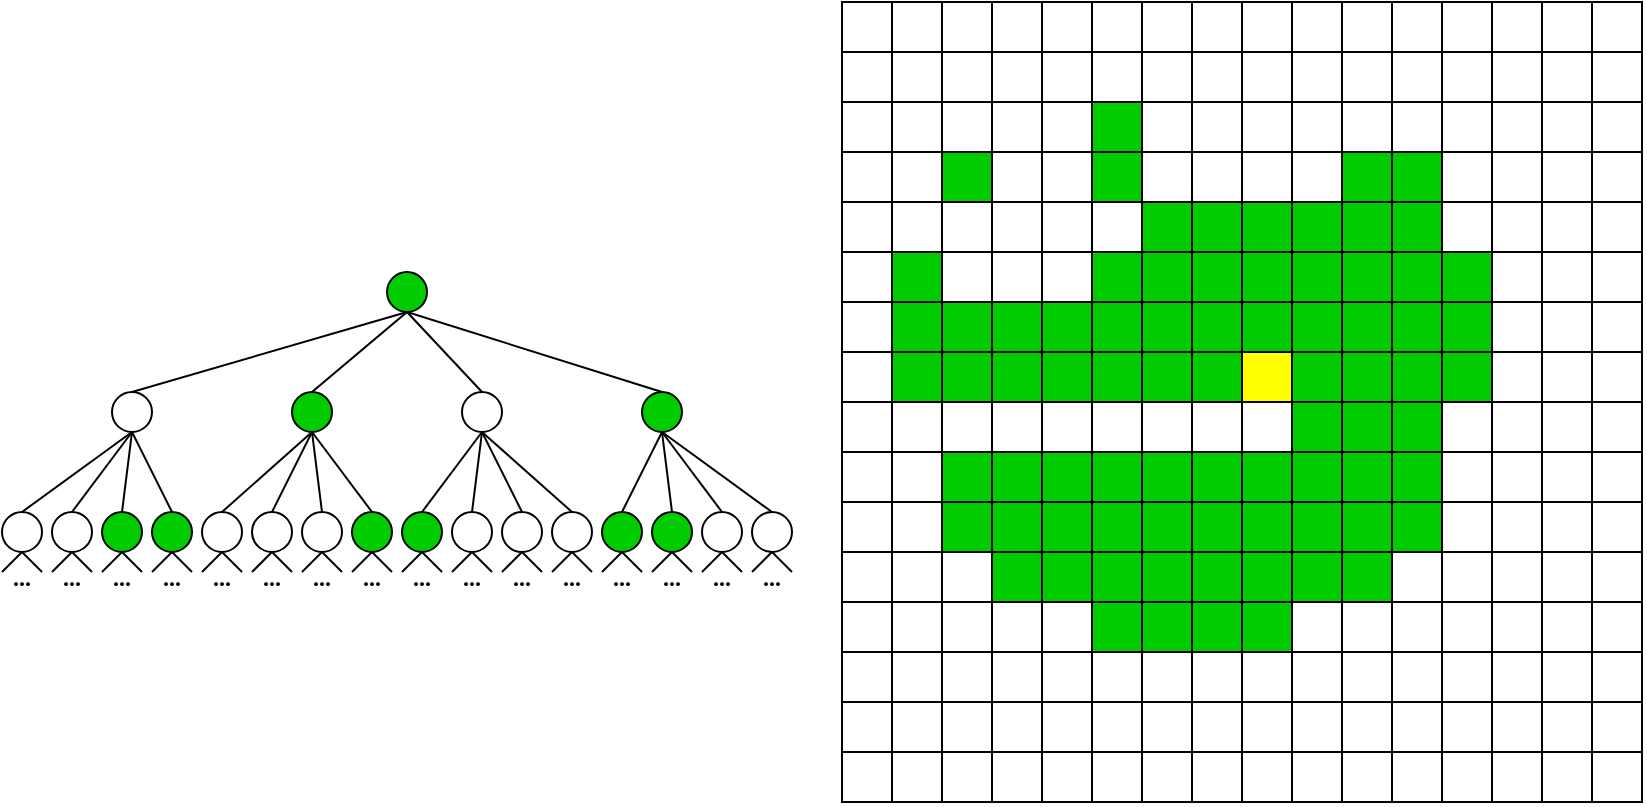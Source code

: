 <mxfile version="24.4.13" type="device">
  <diagram name="Page-1" id="Xse8WK59IOAnQLQ-py6_">
    <mxGraphModel dx="2045" dy="697" grid="1" gridSize="5" guides="0" tooltips="1" connect="0" arrows="0" fold="1" page="1" pageScale="1" pageWidth="850" pageHeight="1100" math="0" shadow="0">
      <root>
        <mxCell id="0" />
        <mxCell id="1" parent="0" />
        <mxCell id="A7GeoqtOZgdvH2nWiJJF-114" value="" style="whiteSpace=wrap;html=1;aspect=fixed;strokeColor=none;gradientColor=#B3B3B3;fillColor=#CCCCCC;" parent="1" vertex="1">
          <mxGeometry x="-160" y="490" width="50" height="50" as="geometry" />
        </mxCell>
        <mxCell id="CC8q0QYBSkZl_h8TiPGs-127" value="" style="rounded=0;whiteSpace=wrap;html=1;strokeColor=#00CC00;strokeWidth=0.5;fillColor=#00cc00;" parent="1" vertex="1">
          <mxGeometry x="-335" y="465" width="25" height="25" as="geometry" />
        </mxCell>
        <mxCell id="CC8q0QYBSkZl_h8TiPGs-384" value="" style="rounded=0;whiteSpace=wrap;html=1;strokeColor=#00CC00;strokeWidth=0.5;fillColor=#00cc00;" parent="1" vertex="1">
          <mxGeometry x="-335" y="490" width="175" height="50" as="geometry" />
        </mxCell>
        <mxCell id="CC8q0QYBSkZl_h8TiPGs-385" value="" style="rounded=0;whiteSpace=wrap;html=1;strokeColor=#00CC00;strokeWidth=0.5;fillColor=#00cc00;" parent="1" vertex="1">
          <mxGeometry x="-310" y="415" width="25" height="25" as="geometry" />
        </mxCell>
        <mxCell id="CC8q0QYBSkZl_h8TiPGs-386" value="" style="rounded=0;whiteSpace=wrap;html=1;strokeColor=#00CC00;strokeWidth=0.5;fillColor=#00cc00;" parent="1" vertex="1">
          <mxGeometry x="-235" y="390" width="25" height="50" as="geometry" />
        </mxCell>
        <mxCell id="CC8q0QYBSkZl_h8TiPGs-388" value="" style="rounded=0;whiteSpace=wrap;html=1;strokeColor=#00CC00;strokeWidth=0.5;fillColor=#00cc00;" parent="1" vertex="1">
          <mxGeometry x="-235" y="465" width="25" height="25" as="geometry" />
        </mxCell>
        <mxCell id="CC8q0QYBSkZl_h8TiPGs-389" value="" style="rounded=0;whiteSpace=wrap;html=1;strokeColor=#00CC00;strokeWidth=0.5;fillColor=#00cc00;" parent="1" vertex="1">
          <mxGeometry x="-210" y="440" width="150" height="50" as="geometry" />
        </mxCell>
        <mxCell id="CC8q0QYBSkZl_h8TiPGs-390" value="" style="rounded=0;whiteSpace=wrap;html=1;strokeColor=#00CC00;strokeWidth=0.5;fillColor=#00cc00;" parent="1" vertex="1">
          <mxGeometry x="-110" y="415" width="50" height="25" as="geometry" />
        </mxCell>
        <mxCell id="CC8q0QYBSkZl_h8TiPGs-391" value="" style="rounded=0;whiteSpace=wrap;html=1;strokeColor=#00CC00;strokeWidth=0.5;fillColor=#00cc00;" parent="1" vertex="1">
          <mxGeometry x="-60" y="465" width="25" height="75" as="geometry" />
        </mxCell>
        <mxCell id="CC8q0QYBSkZl_h8TiPGs-393" value="" style="rounded=0;whiteSpace=wrap;html=1;strokeColor=#00CC00;strokeWidth=0.5;fillColor=#00cc00;" parent="1" vertex="1">
          <mxGeometry x="-160" y="490" width="25" height="25" as="geometry" />
        </mxCell>
        <mxCell id="CC8q0QYBSkZl_h8TiPGs-394" value="" style="rounded=0;whiteSpace=wrap;html=1;strokeColor=#FFFF00;strokeWidth=0.5;fillColor=#ffff00;" parent="1" vertex="1">
          <mxGeometry x="-160" y="515" width="25" height="25" as="geometry" />
        </mxCell>
        <mxCell id="CC8q0QYBSkZl_h8TiPGs-395" value="" style="rounded=0;whiteSpace=wrap;html=1;strokeColor=#00CC00;strokeWidth=0.5;fillColor=#00cc00;" parent="1" vertex="1">
          <mxGeometry x="-135" y="540" width="75" height="25" as="geometry" />
        </mxCell>
        <mxCell id="CC8q0QYBSkZl_h8TiPGs-396" value="" style="rounded=0;whiteSpace=wrap;html=1;strokeColor=#00CC00;strokeWidth=0.5;fillColor=#00cc00;" parent="1" vertex="1">
          <mxGeometry x="-310" y="565" width="250" height="50" as="geometry" />
        </mxCell>
        <mxCell id="CC8q0QYBSkZl_h8TiPGs-397" value="" style="rounded=0;whiteSpace=wrap;html=1;strokeColor=#00CC00;strokeWidth=0.5;fillColor=#00cc00;" parent="1" vertex="1">
          <mxGeometry x="-285" y="615" width="200" height="25" as="geometry" />
        </mxCell>
        <mxCell id="CC8q0QYBSkZl_h8TiPGs-398" value="" style="rounded=0;whiteSpace=wrap;html=1;strokeColor=#00CC00;strokeWidth=0.5;fillColor=#00cc00;" parent="1" vertex="1">
          <mxGeometry x="-235" y="640" width="100" height="25" as="geometry" />
        </mxCell>
        <mxCell id="CC8q0QYBSkZl_h8TiPGs-392" value="" style="rounded=0;whiteSpace=wrap;html=1;strokeColor=#00CC00;strokeWidth=0.5;fillColor=#00cc00;" parent="1" vertex="1">
          <mxGeometry x="-135" y="490" width="75" height="50" as="geometry" />
        </mxCell>
        <mxCell id="wF1ciALJRRrJ7pzbPHmN-1" value="" style="rounded=0;whiteSpace=wrap;html=1;fillColor=none;" vertex="1" parent="1">
          <mxGeometry x="-360" y="340" width="400" height="400" as="geometry" />
        </mxCell>
        <mxCell id="wF1ciALJRRrJ7pzbPHmN-3" value="" style="endArrow=none;html=1;rounded=0;" edge="1" parent="1">
          <mxGeometry width="50" height="50" relative="1" as="geometry">
            <mxPoint x="-10" y="740" as="sourcePoint" />
            <mxPoint x="-10" y="340" as="targetPoint" />
          </mxGeometry>
        </mxCell>
        <mxCell id="wF1ciALJRRrJ7pzbPHmN-4" value="" style="endArrow=none;html=1;rounded=0;" edge="1" parent="1">
          <mxGeometry width="50" height="50" relative="1" as="geometry">
            <mxPoint x="-35" y="740" as="sourcePoint" />
            <mxPoint x="-35" y="340" as="targetPoint" />
          </mxGeometry>
        </mxCell>
        <mxCell id="wF1ciALJRRrJ7pzbPHmN-5" value="" style="endArrow=none;html=1;rounded=0;" edge="1" parent="1">
          <mxGeometry width="50" height="50" relative="1" as="geometry">
            <mxPoint x="-60" y="740" as="sourcePoint" />
            <mxPoint x="-60" y="340" as="targetPoint" />
          </mxGeometry>
        </mxCell>
        <mxCell id="wF1ciALJRRrJ7pzbPHmN-6" value="" style="endArrow=none;html=1;rounded=0;" edge="1" parent="1">
          <mxGeometry width="50" height="50" relative="1" as="geometry">
            <mxPoint x="-85" y="740" as="sourcePoint" />
            <mxPoint x="-85" y="340" as="targetPoint" />
          </mxGeometry>
        </mxCell>
        <mxCell id="wF1ciALJRRrJ7pzbPHmN-7" value="" style="endArrow=none;html=1;rounded=0;" edge="1" parent="1">
          <mxGeometry width="50" height="50" relative="1" as="geometry">
            <mxPoint x="-110" y="740" as="sourcePoint" />
            <mxPoint x="-110" y="340" as="targetPoint" />
          </mxGeometry>
        </mxCell>
        <mxCell id="wF1ciALJRRrJ7pzbPHmN-8" value="" style="endArrow=none;html=1;rounded=0;" edge="1" parent="1">
          <mxGeometry width="50" height="50" relative="1" as="geometry">
            <mxPoint x="-135" y="740" as="sourcePoint" />
            <mxPoint x="-135" y="340" as="targetPoint" />
          </mxGeometry>
        </mxCell>
        <mxCell id="wF1ciALJRRrJ7pzbPHmN-9" value="" style="endArrow=none;html=1;rounded=0;" edge="1" parent="1">
          <mxGeometry width="50" height="50" relative="1" as="geometry">
            <mxPoint x="-160" y="740" as="sourcePoint" />
            <mxPoint x="-160" y="340" as="targetPoint" />
          </mxGeometry>
        </mxCell>
        <mxCell id="wF1ciALJRRrJ7pzbPHmN-10" value="" style="endArrow=none;html=1;rounded=0;" edge="1" parent="1">
          <mxGeometry width="50" height="50" relative="1" as="geometry">
            <mxPoint x="-185" y="740" as="sourcePoint" />
            <mxPoint x="-185" y="340" as="targetPoint" />
          </mxGeometry>
        </mxCell>
        <mxCell id="wF1ciALJRRrJ7pzbPHmN-11" value="" style="endArrow=none;html=1;rounded=0;" edge="1" parent="1">
          <mxGeometry width="50" height="50" relative="1" as="geometry">
            <mxPoint x="-210" y="740" as="sourcePoint" />
            <mxPoint x="-210" y="340" as="targetPoint" />
          </mxGeometry>
        </mxCell>
        <mxCell id="wF1ciALJRRrJ7pzbPHmN-12" value="" style="endArrow=none;html=1;rounded=0;" edge="1" parent="1">
          <mxGeometry width="50" height="50" relative="1" as="geometry">
            <mxPoint x="-235" y="740" as="sourcePoint" />
            <mxPoint x="-235" y="340" as="targetPoint" />
          </mxGeometry>
        </mxCell>
        <mxCell id="wF1ciALJRRrJ7pzbPHmN-13" value="" style="endArrow=none;html=1;rounded=0;" edge="1" parent="1">
          <mxGeometry width="50" height="50" relative="1" as="geometry">
            <mxPoint x="-260" y="740" as="sourcePoint" />
            <mxPoint x="-260" y="340" as="targetPoint" />
          </mxGeometry>
        </mxCell>
        <mxCell id="wF1ciALJRRrJ7pzbPHmN-14" value="" style="endArrow=none;html=1;rounded=0;" edge="1" parent="1">
          <mxGeometry width="50" height="50" relative="1" as="geometry">
            <mxPoint x="-285" y="740" as="sourcePoint" />
            <mxPoint x="-285" y="340" as="targetPoint" />
          </mxGeometry>
        </mxCell>
        <mxCell id="wF1ciALJRRrJ7pzbPHmN-15" value="" style="endArrow=none;html=1;rounded=0;" edge="1" parent="1">
          <mxGeometry width="50" height="50" relative="1" as="geometry">
            <mxPoint x="-310" y="740" as="sourcePoint" />
            <mxPoint x="-310" y="340" as="targetPoint" />
          </mxGeometry>
        </mxCell>
        <mxCell id="wF1ciALJRRrJ7pzbPHmN-16" value="" style="endArrow=none;html=1;rounded=0;" edge="1" parent="1">
          <mxGeometry width="50" height="50" relative="1" as="geometry">
            <mxPoint x="-335" y="740" as="sourcePoint" />
            <mxPoint x="-335" y="340" as="targetPoint" />
          </mxGeometry>
        </mxCell>
        <mxCell id="wF1ciALJRRrJ7pzbPHmN-34" value="" style="endArrow=none;html=1;rounded=0;" edge="1" parent="1">
          <mxGeometry width="50" height="50" relative="1" as="geometry">
            <mxPoint x="-360" y="365" as="sourcePoint" />
            <mxPoint x="40" y="365" as="targetPoint" />
          </mxGeometry>
        </mxCell>
        <mxCell id="wF1ciALJRRrJ7pzbPHmN-51" value="" style="endArrow=none;html=1;rounded=0;" edge="1" parent="1">
          <mxGeometry width="50" height="50" relative="1" as="geometry">
            <mxPoint x="15" y="740" as="sourcePoint" />
            <mxPoint x="15" y="340" as="targetPoint" />
          </mxGeometry>
        </mxCell>
        <mxCell id="wF1ciALJRRrJ7pzbPHmN-52" value="" style="endArrow=none;html=1;rounded=0;" edge="1" parent="1">
          <mxGeometry width="50" height="50" relative="1" as="geometry">
            <mxPoint x="-360" y="390" as="sourcePoint" />
            <mxPoint x="40" y="390" as="targetPoint" />
          </mxGeometry>
        </mxCell>
        <mxCell id="wF1ciALJRRrJ7pzbPHmN-53" value="" style="endArrow=none;html=1;rounded=0;" edge="1" parent="1">
          <mxGeometry width="50" height="50" relative="1" as="geometry">
            <mxPoint x="-360" y="440" as="sourcePoint" />
            <mxPoint x="40" y="440" as="targetPoint" />
          </mxGeometry>
        </mxCell>
        <mxCell id="wF1ciALJRRrJ7pzbPHmN-54" value="" style="endArrow=none;html=1;rounded=0;" edge="1" parent="1">
          <mxGeometry width="50" height="50" relative="1" as="geometry">
            <mxPoint x="-360" y="415" as="sourcePoint" />
            <mxPoint x="40" y="415" as="targetPoint" />
          </mxGeometry>
        </mxCell>
        <mxCell id="wF1ciALJRRrJ7pzbPHmN-55" value="" style="endArrow=none;html=1;rounded=0;" edge="1" parent="1">
          <mxGeometry width="50" height="50" relative="1" as="geometry">
            <mxPoint x="-360" y="540" as="sourcePoint" />
            <mxPoint x="40" y="540" as="targetPoint" />
          </mxGeometry>
        </mxCell>
        <mxCell id="wF1ciALJRRrJ7pzbPHmN-56" value="" style="endArrow=none;html=1;rounded=0;" edge="1" parent="1">
          <mxGeometry width="50" height="50" relative="1" as="geometry">
            <mxPoint x="-360" y="515" as="sourcePoint" />
            <mxPoint x="40" y="515" as="targetPoint" />
          </mxGeometry>
        </mxCell>
        <mxCell id="wF1ciALJRRrJ7pzbPHmN-57" value="" style="endArrow=none;html=1;rounded=0;" edge="1" parent="1">
          <mxGeometry width="50" height="50" relative="1" as="geometry">
            <mxPoint x="-360" y="465" as="sourcePoint" />
            <mxPoint x="40" y="465" as="targetPoint" />
          </mxGeometry>
        </mxCell>
        <mxCell id="wF1ciALJRRrJ7pzbPHmN-58" value="" style="endArrow=none;html=1;rounded=0;" edge="1" parent="1">
          <mxGeometry width="50" height="50" relative="1" as="geometry">
            <mxPoint x="-360" y="665" as="sourcePoint" />
            <mxPoint x="40" y="665" as="targetPoint" />
          </mxGeometry>
        </mxCell>
        <mxCell id="wF1ciALJRRrJ7pzbPHmN-59" value="" style="endArrow=none;html=1;rounded=0;" edge="1" parent="1">
          <mxGeometry width="50" height="50" relative="1" as="geometry">
            <mxPoint x="-360" y="640" as="sourcePoint" />
            <mxPoint x="40" y="640" as="targetPoint" />
          </mxGeometry>
        </mxCell>
        <mxCell id="wF1ciALJRRrJ7pzbPHmN-60" value="" style="endArrow=none;html=1;rounded=0;" edge="1" parent="1">
          <mxGeometry width="50" height="50" relative="1" as="geometry">
            <mxPoint x="-360" y="590" as="sourcePoint" />
            <mxPoint x="40" y="590" as="targetPoint" />
          </mxGeometry>
        </mxCell>
        <mxCell id="wF1ciALJRRrJ7pzbPHmN-61" value="" style="endArrow=none;html=1;rounded=0;" edge="1" parent="1">
          <mxGeometry width="50" height="50" relative="1" as="geometry">
            <mxPoint x="-360" y="565" as="sourcePoint" />
            <mxPoint x="40" y="565" as="targetPoint" />
          </mxGeometry>
        </mxCell>
        <mxCell id="wF1ciALJRRrJ7pzbPHmN-62" value="" style="endArrow=none;html=1;rounded=0;" edge="1" parent="1">
          <mxGeometry width="50" height="50" relative="1" as="geometry">
            <mxPoint x="-360" y="715" as="sourcePoint" />
            <mxPoint x="40" y="715" as="targetPoint" />
          </mxGeometry>
        </mxCell>
        <mxCell id="wF1ciALJRRrJ7pzbPHmN-63" value="" style="endArrow=none;html=1;rounded=0;" edge="1" parent="1">
          <mxGeometry width="50" height="50" relative="1" as="geometry">
            <mxPoint x="-360" y="690" as="sourcePoint" />
            <mxPoint x="40" y="690" as="targetPoint" />
          </mxGeometry>
        </mxCell>
        <mxCell id="wF1ciALJRRrJ7pzbPHmN-64" value="" style="endArrow=none;html=1;rounded=0;" edge="1" parent="1">
          <mxGeometry width="50" height="50" relative="1" as="geometry">
            <mxPoint x="-360" y="615" as="sourcePoint" />
            <mxPoint x="40" y="615" as="targetPoint" />
          </mxGeometry>
        </mxCell>
        <mxCell id="wF1ciALJRRrJ7pzbPHmN-65" value="" style="endArrow=none;html=1;rounded=0;" edge="1" parent="1">
          <mxGeometry width="50" height="50" relative="1" as="geometry">
            <mxPoint x="-360" y="490" as="sourcePoint" />
            <mxPoint x="40" y="490" as="targetPoint" />
          </mxGeometry>
        </mxCell>
        <mxCell id="wF1ciALJRRrJ7pzbPHmN-67" value="" style="ellipse;whiteSpace=wrap;html=1;fillColor=#00CC00;" vertex="1" parent="1">
          <mxGeometry x="-580" y="595" width="20" height="20" as="geometry" />
        </mxCell>
        <mxCell id="wF1ciALJRRrJ7pzbPHmN-83" value="" style="endArrow=none;html=1;rounded=0;" edge="1" parent="1">
          <mxGeometry width="50" height="50" relative="1" as="geometry">
            <mxPoint x="-580" y="625" as="sourcePoint" />
            <mxPoint x="-570" y="615" as="targetPoint" />
          </mxGeometry>
        </mxCell>
        <mxCell id="wF1ciALJRRrJ7pzbPHmN-85" value="" style="endArrow=none;html=1;rounded=0;" edge="1" parent="1">
          <mxGeometry width="50" height="50" relative="1" as="geometry">
            <mxPoint x="-560" y="625" as="sourcePoint" />
            <mxPoint x="-570" y="615" as="targetPoint" />
          </mxGeometry>
        </mxCell>
        <mxCell id="wF1ciALJRRrJ7pzbPHmN-86" value="..." style="text;html=1;align=center;verticalAlign=middle;whiteSpace=wrap;rounded=0;fontFamily=&quot;Latin Modern Mono 12&quot;;fontSize=12;fontStyle=1" vertex="1" parent="1">
          <mxGeometry x="-580" y="620" width="20" height="15" as="geometry" />
        </mxCell>
        <mxCell id="wF1ciALJRRrJ7pzbPHmN-87" value="" style="ellipse;whiteSpace=wrap;html=1;" vertex="1" parent="1">
          <mxGeometry x="-555" y="595" width="20" height="20" as="geometry" />
        </mxCell>
        <mxCell id="wF1ciALJRRrJ7pzbPHmN-88" value="" style="endArrow=none;html=1;rounded=0;" edge="1" parent="1">
          <mxGeometry width="50" height="50" relative="1" as="geometry">
            <mxPoint x="-555" y="625" as="sourcePoint" />
            <mxPoint x="-545" y="615" as="targetPoint" />
          </mxGeometry>
        </mxCell>
        <mxCell id="wF1ciALJRRrJ7pzbPHmN-89" value="" style="endArrow=none;html=1;rounded=0;" edge="1" parent="1">
          <mxGeometry width="50" height="50" relative="1" as="geometry">
            <mxPoint x="-535" y="625" as="sourcePoint" />
            <mxPoint x="-545" y="615" as="targetPoint" />
          </mxGeometry>
        </mxCell>
        <mxCell id="wF1ciALJRRrJ7pzbPHmN-90" value="..." style="text;html=1;align=center;verticalAlign=middle;whiteSpace=wrap;rounded=0;fontFamily=&quot;Latin Modern Mono 12&quot;;fontSize=12;fontStyle=1" vertex="1" parent="1">
          <mxGeometry x="-555" y="620" width="20" height="15" as="geometry" />
        </mxCell>
        <mxCell id="wF1ciALJRRrJ7pzbPHmN-91" value="" style="ellipse;whiteSpace=wrap;html=1;" vertex="1" parent="1">
          <mxGeometry x="-530" y="595" width="20" height="20" as="geometry" />
        </mxCell>
        <mxCell id="wF1ciALJRRrJ7pzbPHmN-92" value="" style="endArrow=none;html=1;rounded=0;" edge="1" parent="1">
          <mxGeometry width="50" height="50" relative="1" as="geometry">
            <mxPoint x="-530" y="625" as="sourcePoint" />
            <mxPoint x="-520" y="615" as="targetPoint" />
          </mxGeometry>
        </mxCell>
        <mxCell id="wF1ciALJRRrJ7pzbPHmN-93" value="" style="endArrow=none;html=1;rounded=0;" edge="1" parent="1">
          <mxGeometry width="50" height="50" relative="1" as="geometry">
            <mxPoint x="-510" y="625" as="sourcePoint" />
            <mxPoint x="-520" y="615" as="targetPoint" />
          </mxGeometry>
        </mxCell>
        <mxCell id="wF1ciALJRRrJ7pzbPHmN-94" value="..." style="text;html=1;align=center;verticalAlign=middle;whiteSpace=wrap;rounded=0;fontFamily=&quot;Latin Modern Mono 12&quot;;fontSize=12;fontStyle=1" vertex="1" parent="1">
          <mxGeometry x="-530" y="620" width="20" height="15" as="geometry" />
        </mxCell>
        <mxCell id="wF1ciALJRRrJ7pzbPHmN-95" value="" style="ellipse;whiteSpace=wrap;html=1;" vertex="1" parent="1">
          <mxGeometry x="-505" y="595" width="20" height="20" as="geometry" />
        </mxCell>
        <mxCell id="wF1ciALJRRrJ7pzbPHmN-96" value="" style="endArrow=none;html=1;rounded=0;" edge="1" parent="1">
          <mxGeometry width="50" height="50" relative="1" as="geometry">
            <mxPoint x="-505" y="625" as="sourcePoint" />
            <mxPoint x="-495" y="615" as="targetPoint" />
          </mxGeometry>
        </mxCell>
        <mxCell id="wF1ciALJRRrJ7pzbPHmN-97" value="" style="endArrow=none;html=1;rounded=0;" edge="1" parent="1">
          <mxGeometry width="50" height="50" relative="1" as="geometry">
            <mxPoint x="-485" y="625" as="sourcePoint" />
            <mxPoint x="-495" y="615" as="targetPoint" />
          </mxGeometry>
        </mxCell>
        <mxCell id="wF1ciALJRRrJ7pzbPHmN-98" value="..." style="text;html=1;align=center;verticalAlign=middle;whiteSpace=wrap;rounded=0;fontFamily=&quot;Latin Modern Mono 12&quot;;fontSize=12;fontStyle=1" vertex="1" parent="1">
          <mxGeometry x="-505" y="620" width="20" height="15" as="geometry" />
        </mxCell>
        <mxCell id="wF1ciALJRRrJ7pzbPHmN-99" value="" style="ellipse;whiteSpace=wrap;html=1;fillColor=#00CC00;" vertex="1" parent="1">
          <mxGeometry x="-480" y="595" width="20" height="20" as="geometry" />
        </mxCell>
        <mxCell id="wF1ciALJRRrJ7pzbPHmN-100" value="" style="endArrow=none;html=1;rounded=0;" edge="1" parent="1">
          <mxGeometry width="50" height="50" relative="1" as="geometry">
            <mxPoint x="-480" y="625" as="sourcePoint" />
            <mxPoint x="-470" y="615" as="targetPoint" />
          </mxGeometry>
        </mxCell>
        <mxCell id="wF1ciALJRRrJ7pzbPHmN-101" value="" style="endArrow=none;html=1;rounded=0;" edge="1" parent="1">
          <mxGeometry width="50" height="50" relative="1" as="geometry">
            <mxPoint x="-460" y="625" as="sourcePoint" />
            <mxPoint x="-470" y="615" as="targetPoint" />
          </mxGeometry>
        </mxCell>
        <mxCell id="wF1ciALJRRrJ7pzbPHmN-102" value="..." style="text;html=1;align=center;verticalAlign=middle;whiteSpace=wrap;rounded=0;fontFamily=&quot;Latin Modern Mono 12&quot;;fontSize=12;fontStyle=1" vertex="1" parent="1">
          <mxGeometry x="-480" y="620" width="20" height="15" as="geometry" />
        </mxCell>
        <mxCell id="wF1ciALJRRrJ7pzbPHmN-103" value="" style="ellipse;whiteSpace=wrap;html=1;fillColor=#00CC00;" vertex="1" parent="1">
          <mxGeometry x="-455" y="595" width="20" height="20" as="geometry" />
        </mxCell>
        <mxCell id="wF1ciALJRRrJ7pzbPHmN-104" value="" style="endArrow=none;html=1;rounded=0;" edge="1" parent="1">
          <mxGeometry width="50" height="50" relative="1" as="geometry">
            <mxPoint x="-455" y="625" as="sourcePoint" />
            <mxPoint x="-445" y="615" as="targetPoint" />
          </mxGeometry>
        </mxCell>
        <mxCell id="wF1ciALJRRrJ7pzbPHmN-105" value="" style="endArrow=none;html=1;rounded=0;" edge="1" parent="1">
          <mxGeometry width="50" height="50" relative="1" as="geometry">
            <mxPoint x="-435" y="625" as="sourcePoint" />
            <mxPoint x="-445" y="615" as="targetPoint" />
          </mxGeometry>
        </mxCell>
        <mxCell id="wF1ciALJRRrJ7pzbPHmN-106" value="..." style="text;html=1;align=center;verticalAlign=middle;whiteSpace=wrap;rounded=0;fontFamily=&quot;Latin Modern Mono 12&quot;;fontSize=12;fontStyle=1" vertex="1" parent="1">
          <mxGeometry x="-455" y="620" width="20" height="15" as="geometry" />
        </mxCell>
        <mxCell id="wF1ciALJRRrJ7pzbPHmN-107" value="" style="ellipse;whiteSpace=wrap;html=1;" vertex="1" parent="1">
          <mxGeometry x="-430" y="595" width="20" height="20" as="geometry" />
        </mxCell>
        <mxCell id="wF1ciALJRRrJ7pzbPHmN-108" value="" style="endArrow=none;html=1;rounded=0;" edge="1" parent="1">
          <mxGeometry width="50" height="50" relative="1" as="geometry">
            <mxPoint x="-430" y="625" as="sourcePoint" />
            <mxPoint x="-420" y="615" as="targetPoint" />
          </mxGeometry>
        </mxCell>
        <mxCell id="wF1ciALJRRrJ7pzbPHmN-109" value="" style="endArrow=none;html=1;rounded=0;" edge="1" parent="1">
          <mxGeometry width="50" height="50" relative="1" as="geometry">
            <mxPoint x="-410" y="625" as="sourcePoint" />
            <mxPoint x="-420" y="615" as="targetPoint" />
          </mxGeometry>
        </mxCell>
        <mxCell id="wF1ciALJRRrJ7pzbPHmN-110" value="..." style="text;html=1;align=center;verticalAlign=middle;whiteSpace=wrap;rounded=0;fontFamily=&quot;Latin Modern Mono 12&quot;;fontSize=12;fontStyle=1" vertex="1" parent="1">
          <mxGeometry x="-430" y="620" width="20" height="15" as="geometry" />
        </mxCell>
        <mxCell id="wF1ciALJRRrJ7pzbPHmN-111" value="" style="ellipse;whiteSpace=wrap;html=1;" vertex="1" parent="1">
          <mxGeometry x="-405" y="595" width="20" height="20" as="geometry" />
        </mxCell>
        <mxCell id="wF1ciALJRRrJ7pzbPHmN-112" value="" style="endArrow=none;html=1;rounded=0;" edge="1" parent="1">
          <mxGeometry width="50" height="50" relative="1" as="geometry">
            <mxPoint x="-405" y="625" as="sourcePoint" />
            <mxPoint x="-395" y="615" as="targetPoint" />
          </mxGeometry>
        </mxCell>
        <mxCell id="wF1ciALJRRrJ7pzbPHmN-113" value="" style="endArrow=none;html=1;rounded=0;" edge="1" parent="1">
          <mxGeometry width="50" height="50" relative="1" as="geometry">
            <mxPoint x="-385" y="625" as="sourcePoint" />
            <mxPoint x="-395" y="615" as="targetPoint" />
          </mxGeometry>
        </mxCell>
        <mxCell id="wF1ciALJRRrJ7pzbPHmN-114" value="..." style="text;html=1;align=center;verticalAlign=middle;whiteSpace=wrap;rounded=0;fontFamily=&quot;Latin Modern Mono 12&quot;;fontSize=12;fontStyle=1" vertex="1" parent="1">
          <mxGeometry x="-405" y="620" width="20" height="15" as="geometry" />
        </mxCell>
        <mxCell id="wF1ciALJRRrJ7pzbPHmN-115" value="" style="ellipse;whiteSpace=wrap;html=1;" vertex="1" parent="1">
          <mxGeometry x="-780" y="595" width="20" height="20" as="geometry" />
        </mxCell>
        <mxCell id="wF1ciALJRRrJ7pzbPHmN-116" value="" style="endArrow=none;html=1;rounded=0;" edge="1" parent="1">
          <mxGeometry width="50" height="50" relative="1" as="geometry">
            <mxPoint x="-780" y="625" as="sourcePoint" />
            <mxPoint x="-770" y="615" as="targetPoint" />
          </mxGeometry>
        </mxCell>
        <mxCell id="wF1ciALJRRrJ7pzbPHmN-117" value="" style="endArrow=none;html=1;rounded=0;" edge="1" parent="1">
          <mxGeometry width="50" height="50" relative="1" as="geometry">
            <mxPoint x="-760" y="625" as="sourcePoint" />
            <mxPoint x="-770" y="615" as="targetPoint" />
          </mxGeometry>
        </mxCell>
        <mxCell id="wF1ciALJRRrJ7pzbPHmN-118" value="..." style="text;html=1;align=center;verticalAlign=middle;whiteSpace=wrap;rounded=0;fontFamily=&quot;Latin Modern Mono 12&quot;;fontSize=12;fontStyle=1" vertex="1" parent="1">
          <mxGeometry x="-780" y="620" width="20" height="15" as="geometry" />
        </mxCell>
        <mxCell id="wF1ciALJRRrJ7pzbPHmN-119" value="" style="ellipse;whiteSpace=wrap;html=1;" vertex="1" parent="1">
          <mxGeometry x="-755" y="595" width="20" height="20" as="geometry" />
        </mxCell>
        <mxCell id="wF1ciALJRRrJ7pzbPHmN-120" value="" style="endArrow=none;html=1;rounded=0;" edge="1" parent="1">
          <mxGeometry width="50" height="50" relative="1" as="geometry">
            <mxPoint x="-755" y="625" as="sourcePoint" />
            <mxPoint x="-745" y="615" as="targetPoint" />
          </mxGeometry>
        </mxCell>
        <mxCell id="wF1ciALJRRrJ7pzbPHmN-121" value="" style="endArrow=none;html=1;rounded=0;" edge="1" parent="1">
          <mxGeometry width="50" height="50" relative="1" as="geometry">
            <mxPoint x="-735" y="625" as="sourcePoint" />
            <mxPoint x="-745" y="615" as="targetPoint" />
          </mxGeometry>
        </mxCell>
        <mxCell id="wF1ciALJRRrJ7pzbPHmN-122" value="..." style="text;html=1;align=center;verticalAlign=middle;whiteSpace=wrap;rounded=0;fontFamily=&quot;Latin Modern Mono 12&quot;;fontSize=12;fontStyle=1" vertex="1" parent="1">
          <mxGeometry x="-755" y="620" width="20" height="15" as="geometry" />
        </mxCell>
        <mxCell id="wF1ciALJRRrJ7pzbPHmN-123" value="" style="ellipse;whiteSpace=wrap;html=1;fillColor=#00CC00;" vertex="1" parent="1">
          <mxGeometry x="-730" y="595" width="20" height="20" as="geometry" />
        </mxCell>
        <mxCell id="wF1ciALJRRrJ7pzbPHmN-124" value="" style="endArrow=none;html=1;rounded=0;" edge="1" parent="1">
          <mxGeometry width="50" height="50" relative="1" as="geometry">
            <mxPoint x="-730" y="625" as="sourcePoint" />
            <mxPoint x="-720" y="615" as="targetPoint" />
          </mxGeometry>
        </mxCell>
        <mxCell id="wF1ciALJRRrJ7pzbPHmN-125" value="" style="endArrow=none;html=1;rounded=0;" edge="1" parent="1">
          <mxGeometry width="50" height="50" relative="1" as="geometry">
            <mxPoint x="-710" y="625" as="sourcePoint" />
            <mxPoint x="-720" y="615" as="targetPoint" />
          </mxGeometry>
        </mxCell>
        <mxCell id="wF1ciALJRRrJ7pzbPHmN-126" value="..." style="text;html=1;align=center;verticalAlign=middle;whiteSpace=wrap;rounded=0;fontFamily=&quot;Latin Modern Mono 12&quot;;fontSize=12;fontStyle=1" vertex="1" parent="1">
          <mxGeometry x="-730" y="620" width="20" height="15" as="geometry" />
        </mxCell>
        <mxCell id="wF1ciALJRRrJ7pzbPHmN-127" value="" style="ellipse;whiteSpace=wrap;html=1;fillColor=#00CC00;" vertex="1" parent="1">
          <mxGeometry x="-705" y="595" width="20" height="20" as="geometry" />
        </mxCell>
        <mxCell id="wF1ciALJRRrJ7pzbPHmN-128" value="" style="endArrow=none;html=1;rounded=0;" edge="1" parent="1">
          <mxGeometry width="50" height="50" relative="1" as="geometry">
            <mxPoint x="-705" y="625" as="sourcePoint" />
            <mxPoint x="-695" y="615" as="targetPoint" />
          </mxGeometry>
        </mxCell>
        <mxCell id="wF1ciALJRRrJ7pzbPHmN-129" value="" style="endArrow=none;html=1;rounded=0;" edge="1" parent="1">
          <mxGeometry width="50" height="50" relative="1" as="geometry">
            <mxPoint x="-685" y="625" as="sourcePoint" />
            <mxPoint x="-695" y="615" as="targetPoint" />
          </mxGeometry>
        </mxCell>
        <mxCell id="wF1ciALJRRrJ7pzbPHmN-130" value="..." style="text;html=1;align=center;verticalAlign=middle;whiteSpace=wrap;rounded=0;fontFamily=&quot;Latin Modern Mono 12&quot;;fontSize=12;fontStyle=1" vertex="1" parent="1">
          <mxGeometry x="-705" y="620" width="20" height="15" as="geometry" />
        </mxCell>
        <mxCell id="wF1ciALJRRrJ7pzbPHmN-131" value="" style="ellipse;whiteSpace=wrap;html=1;" vertex="1" parent="1">
          <mxGeometry x="-680" y="595" width="20" height="20" as="geometry" />
        </mxCell>
        <mxCell id="wF1ciALJRRrJ7pzbPHmN-132" value="" style="endArrow=none;html=1;rounded=0;" edge="1" parent="1">
          <mxGeometry width="50" height="50" relative="1" as="geometry">
            <mxPoint x="-680" y="625" as="sourcePoint" />
            <mxPoint x="-670" y="615" as="targetPoint" />
          </mxGeometry>
        </mxCell>
        <mxCell id="wF1ciALJRRrJ7pzbPHmN-133" value="" style="endArrow=none;html=1;rounded=0;" edge="1" parent="1">
          <mxGeometry width="50" height="50" relative="1" as="geometry">
            <mxPoint x="-660" y="625" as="sourcePoint" />
            <mxPoint x="-670" y="615" as="targetPoint" />
          </mxGeometry>
        </mxCell>
        <mxCell id="wF1ciALJRRrJ7pzbPHmN-134" value="..." style="text;html=1;align=center;verticalAlign=middle;whiteSpace=wrap;rounded=0;fontFamily=&quot;Latin Modern Mono 12&quot;;fontSize=12;fontStyle=1" vertex="1" parent="1">
          <mxGeometry x="-680" y="620" width="20" height="15" as="geometry" />
        </mxCell>
        <mxCell id="wF1ciALJRRrJ7pzbPHmN-135" value="" style="ellipse;whiteSpace=wrap;html=1;" vertex="1" parent="1">
          <mxGeometry x="-655" y="595" width="20" height="20" as="geometry" />
        </mxCell>
        <mxCell id="wF1ciALJRRrJ7pzbPHmN-136" value="" style="endArrow=none;html=1;rounded=0;" edge="1" parent="1">
          <mxGeometry width="50" height="50" relative="1" as="geometry">
            <mxPoint x="-655" y="625" as="sourcePoint" />
            <mxPoint x="-645" y="615" as="targetPoint" />
          </mxGeometry>
        </mxCell>
        <mxCell id="wF1ciALJRRrJ7pzbPHmN-137" value="" style="endArrow=none;html=1;rounded=0;" edge="1" parent="1">
          <mxGeometry width="50" height="50" relative="1" as="geometry">
            <mxPoint x="-635" y="625" as="sourcePoint" />
            <mxPoint x="-645" y="615" as="targetPoint" />
          </mxGeometry>
        </mxCell>
        <mxCell id="wF1ciALJRRrJ7pzbPHmN-138" value="..." style="text;html=1;align=center;verticalAlign=middle;whiteSpace=wrap;rounded=0;fontFamily=&quot;Latin Modern Mono 12&quot;;fontSize=12;fontStyle=1" vertex="1" parent="1">
          <mxGeometry x="-655" y="620" width="20" height="15" as="geometry" />
        </mxCell>
        <mxCell id="wF1ciALJRRrJ7pzbPHmN-139" value="" style="ellipse;whiteSpace=wrap;html=1;" vertex="1" parent="1">
          <mxGeometry x="-630" y="595" width="20" height="20" as="geometry" />
        </mxCell>
        <mxCell id="wF1ciALJRRrJ7pzbPHmN-140" value="" style="endArrow=none;html=1;rounded=0;" edge="1" parent="1">
          <mxGeometry width="50" height="50" relative="1" as="geometry">
            <mxPoint x="-630" y="625" as="sourcePoint" />
            <mxPoint x="-620" y="615" as="targetPoint" />
          </mxGeometry>
        </mxCell>
        <mxCell id="wF1ciALJRRrJ7pzbPHmN-141" value="" style="endArrow=none;html=1;rounded=0;" edge="1" parent="1">
          <mxGeometry width="50" height="50" relative="1" as="geometry">
            <mxPoint x="-610" y="625" as="sourcePoint" />
            <mxPoint x="-620" y="615" as="targetPoint" />
          </mxGeometry>
        </mxCell>
        <mxCell id="wF1ciALJRRrJ7pzbPHmN-142" value="..." style="text;html=1;align=center;verticalAlign=middle;whiteSpace=wrap;rounded=0;fontFamily=&quot;Latin Modern Mono 12&quot;;fontSize=12;fontStyle=1" vertex="1" parent="1">
          <mxGeometry x="-630" y="620" width="20" height="15" as="geometry" />
        </mxCell>
        <mxCell id="wF1ciALJRRrJ7pzbPHmN-143" value="" style="ellipse;whiteSpace=wrap;html=1;fillColor=#00CC00;" vertex="1" parent="1">
          <mxGeometry x="-605" y="595" width="20" height="20" as="geometry" />
        </mxCell>
        <mxCell id="wF1ciALJRRrJ7pzbPHmN-144" value="" style="endArrow=none;html=1;rounded=0;" edge="1" parent="1">
          <mxGeometry width="50" height="50" relative="1" as="geometry">
            <mxPoint x="-605" y="625" as="sourcePoint" />
            <mxPoint x="-595" y="615" as="targetPoint" />
          </mxGeometry>
        </mxCell>
        <mxCell id="wF1ciALJRRrJ7pzbPHmN-145" value="" style="endArrow=none;html=1;rounded=0;" edge="1" parent="1">
          <mxGeometry width="50" height="50" relative="1" as="geometry">
            <mxPoint x="-585" y="625" as="sourcePoint" />
            <mxPoint x="-595" y="615" as="targetPoint" />
          </mxGeometry>
        </mxCell>
        <mxCell id="wF1ciALJRRrJ7pzbPHmN-146" value="..." style="text;html=1;align=center;verticalAlign=middle;whiteSpace=wrap;rounded=0;fontFamily=&quot;Latin Modern Mono 12&quot;;fontSize=12;fontStyle=1" vertex="1" parent="1">
          <mxGeometry x="-605" y="620" width="20" height="15" as="geometry" />
        </mxCell>
        <mxCell id="wF1ciALJRRrJ7pzbPHmN-147" value="" style="ellipse;whiteSpace=wrap;html=1;" vertex="1" parent="1">
          <mxGeometry x="-725" y="535" width="20" height="20" as="geometry" />
        </mxCell>
        <mxCell id="wF1ciALJRRrJ7pzbPHmN-148" value="" style="ellipse;whiteSpace=wrap;html=1;fillColor=#00CC00;" vertex="1" parent="1">
          <mxGeometry x="-460" y="535" width="20" height="20" as="geometry" />
        </mxCell>
        <mxCell id="wF1ciALJRRrJ7pzbPHmN-149" value="" style="ellipse;whiteSpace=wrap;html=1;fillColor=#00CC00;" vertex="1" parent="1">
          <mxGeometry x="-635" y="535" width="20" height="20" as="geometry" />
        </mxCell>
        <mxCell id="wF1ciALJRRrJ7pzbPHmN-150" value="" style="ellipse;whiteSpace=wrap;html=1;fillColor=#FFFFFF;" vertex="1" parent="1">
          <mxGeometry x="-550" y="535" width="20" height="20" as="geometry" />
        </mxCell>
        <mxCell id="wF1ciALJRRrJ7pzbPHmN-151" value="" style="ellipse;whiteSpace=wrap;html=1;fillColor=#00CC00;" vertex="1" parent="1">
          <mxGeometry x="-587.5" y="475" width="20" height="20" as="geometry" />
        </mxCell>
        <mxCell id="wF1ciALJRRrJ7pzbPHmN-152" value="" style="endArrow=none;html=1;rounded=0;" edge="1" parent="1">
          <mxGeometry width="50" height="50" relative="1" as="geometry">
            <mxPoint x="-715" y="535" as="sourcePoint" />
            <mxPoint x="-577.5" y="495" as="targetPoint" />
          </mxGeometry>
        </mxCell>
        <mxCell id="wF1ciALJRRrJ7pzbPHmN-153" value="" style="endArrow=none;html=1;rounded=0;" edge="1" parent="1">
          <mxGeometry width="50" height="50" relative="1" as="geometry">
            <mxPoint x="-450" y="535" as="sourcePoint" />
            <mxPoint x="-577.5" y="495" as="targetPoint" />
          </mxGeometry>
        </mxCell>
        <mxCell id="wF1ciALJRRrJ7pzbPHmN-155" value="" style="endArrow=none;html=1;rounded=0;" edge="1" parent="1">
          <mxGeometry width="50" height="50" relative="1" as="geometry">
            <mxPoint x="-625" y="535" as="sourcePoint" />
            <mxPoint x="-577.5" y="495" as="targetPoint" />
          </mxGeometry>
        </mxCell>
        <mxCell id="wF1ciALJRRrJ7pzbPHmN-156" value="" style="endArrow=none;html=1;rounded=0;" edge="1" parent="1">
          <mxGeometry width="50" height="50" relative="1" as="geometry">
            <mxPoint x="-540" y="535" as="sourcePoint" />
            <mxPoint x="-577.5" y="495" as="targetPoint" />
          </mxGeometry>
        </mxCell>
        <mxCell id="wF1ciALJRRrJ7pzbPHmN-157" value="" style="endArrow=none;html=1;rounded=0;" edge="1" parent="1">
          <mxGeometry width="50" height="50" relative="1" as="geometry">
            <mxPoint x="-770" y="595" as="sourcePoint" />
            <mxPoint x="-715" y="555" as="targetPoint" />
          </mxGeometry>
        </mxCell>
        <mxCell id="wF1ciALJRRrJ7pzbPHmN-158" value="" style="endArrow=none;html=1;rounded=0;" edge="1" parent="1">
          <mxGeometry width="50" height="50" relative="1" as="geometry">
            <mxPoint x="-745" y="595" as="sourcePoint" />
            <mxPoint x="-715" y="555" as="targetPoint" />
          </mxGeometry>
        </mxCell>
        <mxCell id="wF1ciALJRRrJ7pzbPHmN-159" value="" style="endArrow=none;html=1;rounded=0;" edge="1" parent="1">
          <mxGeometry width="50" height="50" relative="1" as="geometry">
            <mxPoint x="-720" y="595" as="sourcePoint" />
            <mxPoint x="-715" y="555" as="targetPoint" />
          </mxGeometry>
        </mxCell>
        <mxCell id="wF1ciALJRRrJ7pzbPHmN-160" value="" style="endArrow=none;html=1;rounded=0;" edge="1" parent="1">
          <mxGeometry width="50" height="50" relative="1" as="geometry">
            <mxPoint x="-695" y="595" as="sourcePoint" />
            <mxPoint x="-715" y="555" as="targetPoint" />
          </mxGeometry>
        </mxCell>
        <mxCell id="wF1ciALJRRrJ7pzbPHmN-161" value="" style="endArrow=none;html=1;rounded=0;" edge="1" parent="1">
          <mxGeometry width="50" height="50" relative="1" as="geometry">
            <mxPoint x="-470" y="595" as="sourcePoint" />
            <mxPoint x="-450" y="555" as="targetPoint" />
          </mxGeometry>
        </mxCell>
        <mxCell id="wF1ciALJRRrJ7pzbPHmN-162" value="" style="endArrow=none;html=1;rounded=0;" edge="1" parent="1">
          <mxGeometry width="50" height="50" relative="1" as="geometry">
            <mxPoint x="-445" y="595" as="sourcePoint" />
            <mxPoint x="-450" y="555" as="targetPoint" />
          </mxGeometry>
        </mxCell>
        <mxCell id="wF1ciALJRRrJ7pzbPHmN-163" value="" style="endArrow=none;html=1;rounded=0;" edge="1" parent="1">
          <mxGeometry width="50" height="50" relative="1" as="geometry">
            <mxPoint x="-420" y="595" as="sourcePoint" />
            <mxPoint x="-450" y="555" as="targetPoint" />
          </mxGeometry>
        </mxCell>
        <mxCell id="wF1ciALJRRrJ7pzbPHmN-164" value="" style="endArrow=none;html=1;rounded=0;" edge="1" parent="1">
          <mxGeometry width="50" height="50" relative="1" as="geometry">
            <mxPoint x="-395" y="595" as="sourcePoint" />
            <mxPoint x="-450" y="555" as="targetPoint" />
          </mxGeometry>
        </mxCell>
        <mxCell id="wF1ciALJRRrJ7pzbPHmN-165" value="" style="endArrow=none;html=1;rounded=0;" edge="1" parent="1">
          <mxGeometry width="50" height="50" relative="1" as="geometry">
            <mxPoint x="-670" y="595" as="sourcePoint" />
            <mxPoint x="-625" y="555" as="targetPoint" />
          </mxGeometry>
        </mxCell>
        <mxCell id="wF1ciALJRRrJ7pzbPHmN-166" value="" style="endArrow=none;html=1;rounded=0;" edge="1" parent="1">
          <mxGeometry width="50" height="50" relative="1" as="geometry">
            <mxPoint x="-645" y="595" as="sourcePoint" />
            <mxPoint x="-625" y="555" as="targetPoint" />
          </mxGeometry>
        </mxCell>
        <mxCell id="wF1ciALJRRrJ7pzbPHmN-167" value="" style="endArrow=none;html=1;rounded=0;" edge="1" parent="1">
          <mxGeometry width="50" height="50" relative="1" as="geometry">
            <mxPoint x="-620" y="595" as="sourcePoint" />
            <mxPoint x="-625" y="555" as="targetPoint" />
          </mxGeometry>
        </mxCell>
        <mxCell id="wF1ciALJRRrJ7pzbPHmN-168" value="" style="endArrow=none;html=1;rounded=0;" edge="1" parent="1">
          <mxGeometry width="50" height="50" relative="1" as="geometry">
            <mxPoint x="-595" y="595" as="sourcePoint" />
            <mxPoint x="-625" y="555" as="targetPoint" />
          </mxGeometry>
        </mxCell>
        <mxCell id="wF1ciALJRRrJ7pzbPHmN-169" value="" style="endArrow=none;html=1;rounded=0;" edge="1" parent="1">
          <mxGeometry width="50" height="50" relative="1" as="geometry">
            <mxPoint x="-570" y="595" as="sourcePoint" />
            <mxPoint x="-540" y="555" as="targetPoint" />
          </mxGeometry>
        </mxCell>
        <mxCell id="wF1ciALJRRrJ7pzbPHmN-170" value="" style="endArrow=none;html=1;rounded=0;" edge="1" parent="1">
          <mxGeometry width="50" height="50" relative="1" as="geometry">
            <mxPoint x="-545" y="595" as="sourcePoint" />
            <mxPoint x="-540" y="555" as="targetPoint" />
          </mxGeometry>
        </mxCell>
        <mxCell id="wF1ciALJRRrJ7pzbPHmN-171" value="" style="endArrow=none;html=1;rounded=0;" edge="1" parent="1">
          <mxGeometry width="50" height="50" relative="1" as="geometry">
            <mxPoint x="-520" y="595" as="sourcePoint" />
            <mxPoint x="-540" y="555" as="targetPoint" />
          </mxGeometry>
        </mxCell>
        <mxCell id="wF1ciALJRRrJ7pzbPHmN-172" value="" style="endArrow=none;html=1;rounded=0;" edge="1" parent="1">
          <mxGeometry width="50" height="50" relative="1" as="geometry">
            <mxPoint x="-495" y="595" as="sourcePoint" />
            <mxPoint x="-540" y="555" as="targetPoint" />
          </mxGeometry>
        </mxCell>
      </root>
    </mxGraphModel>
  </diagram>
</mxfile>
